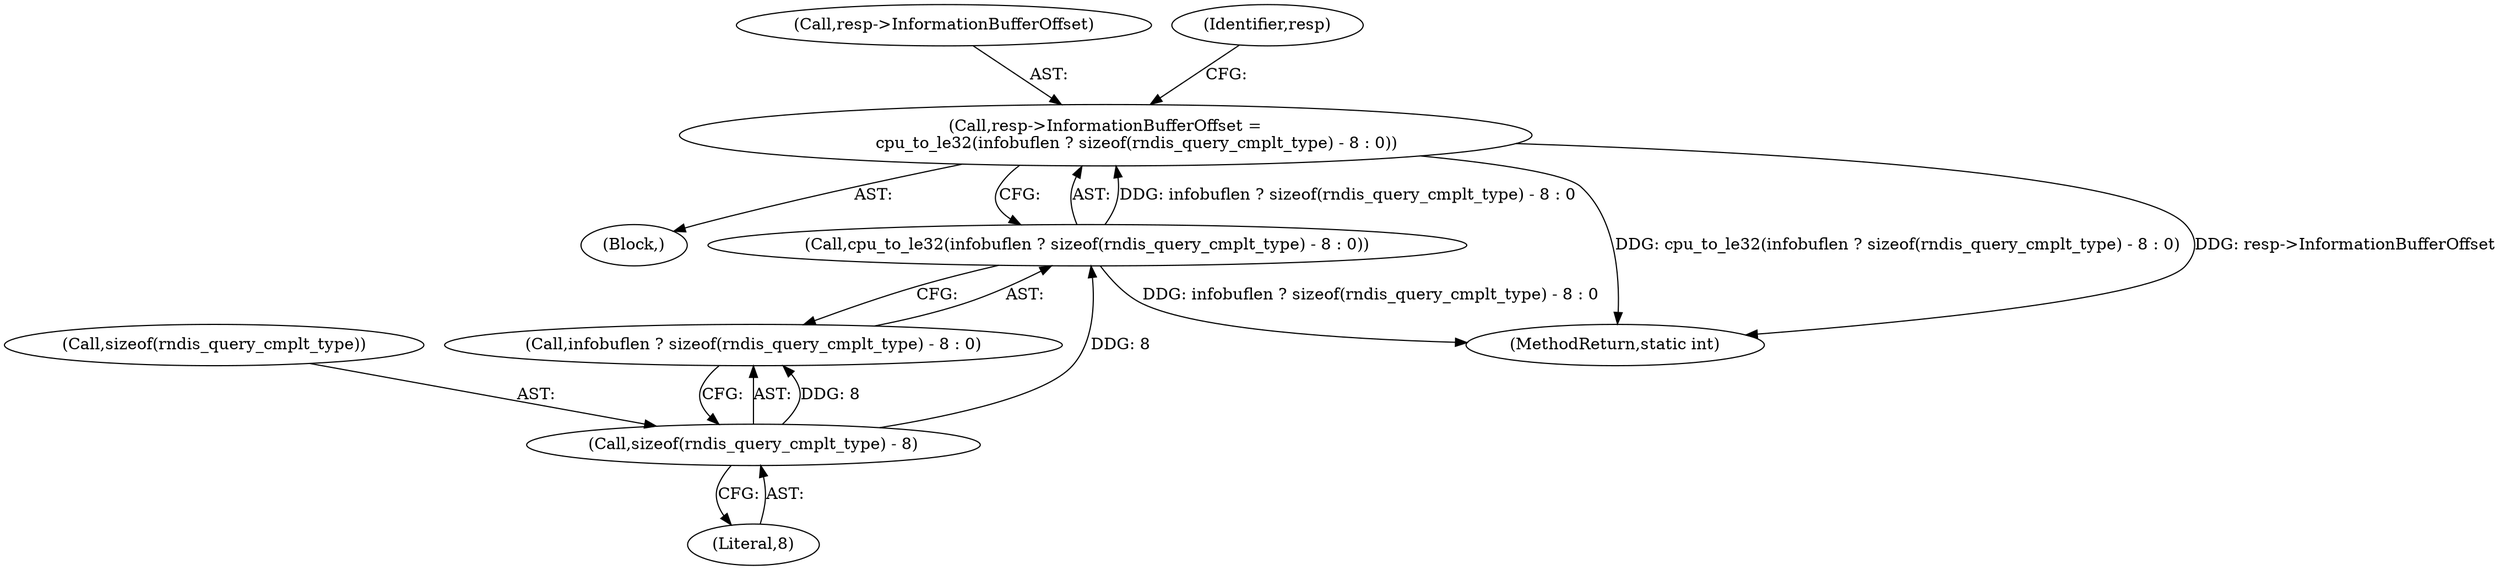 digraph "0_qemu_fe3c546c5ff2a6210f9a4d8561cc64051ca8603e@pointer" {
"1000233" [label="(Call,resp->InformationBufferOffset =\n            cpu_to_le32(infobuflen ? sizeof(rndis_query_cmplt_type) - 8 : 0))"];
"1000237" [label="(Call,cpu_to_le32(infobuflen ? sizeof(rndis_query_cmplt_type) - 8 : 0))"];
"1000240" [label="(Call,sizeof(rndis_query_cmplt_type) - 8)"];
"1000107" [label="(Block,)"];
"1000234" [label="(Call,resp->InformationBufferOffset)"];
"1000247" [label="(Identifier,resp)"];
"1000259" [label="(MethodReturn,static int)"];
"1000237" [label="(Call,cpu_to_le32(infobuflen ? sizeof(rndis_query_cmplt_type) - 8 : 0))"];
"1000243" [label="(Literal,8)"];
"1000233" [label="(Call,resp->InformationBufferOffset =\n            cpu_to_le32(infobuflen ? sizeof(rndis_query_cmplt_type) - 8 : 0))"];
"1000238" [label="(Call,infobuflen ? sizeof(rndis_query_cmplt_type) - 8 : 0)"];
"1000241" [label="(Call,sizeof(rndis_query_cmplt_type))"];
"1000240" [label="(Call,sizeof(rndis_query_cmplt_type) - 8)"];
"1000233" -> "1000107"  [label="AST: "];
"1000233" -> "1000237"  [label="CFG: "];
"1000234" -> "1000233"  [label="AST: "];
"1000237" -> "1000233"  [label="AST: "];
"1000247" -> "1000233"  [label="CFG: "];
"1000233" -> "1000259"  [label="DDG: cpu_to_le32(infobuflen ? sizeof(rndis_query_cmplt_type) - 8 : 0)"];
"1000233" -> "1000259"  [label="DDG: resp->InformationBufferOffset"];
"1000237" -> "1000233"  [label="DDG: infobuflen ? sizeof(rndis_query_cmplt_type) - 8 : 0"];
"1000237" -> "1000238"  [label="CFG: "];
"1000238" -> "1000237"  [label="AST: "];
"1000237" -> "1000259"  [label="DDG: infobuflen ? sizeof(rndis_query_cmplt_type) - 8 : 0"];
"1000240" -> "1000237"  [label="DDG: 8"];
"1000240" -> "1000238"  [label="AST: "];
"1000240" -> "1000243"  [label="CFG: "];
"1000241" -> "1000240"  [label="AST: "];
"1000243" -> "1000240"  [label="AST: "];
"1000238" -> "1000240"  [label="CFG: "];
"1000240" -> "1000238"  [label="DDG: 8"];
}
